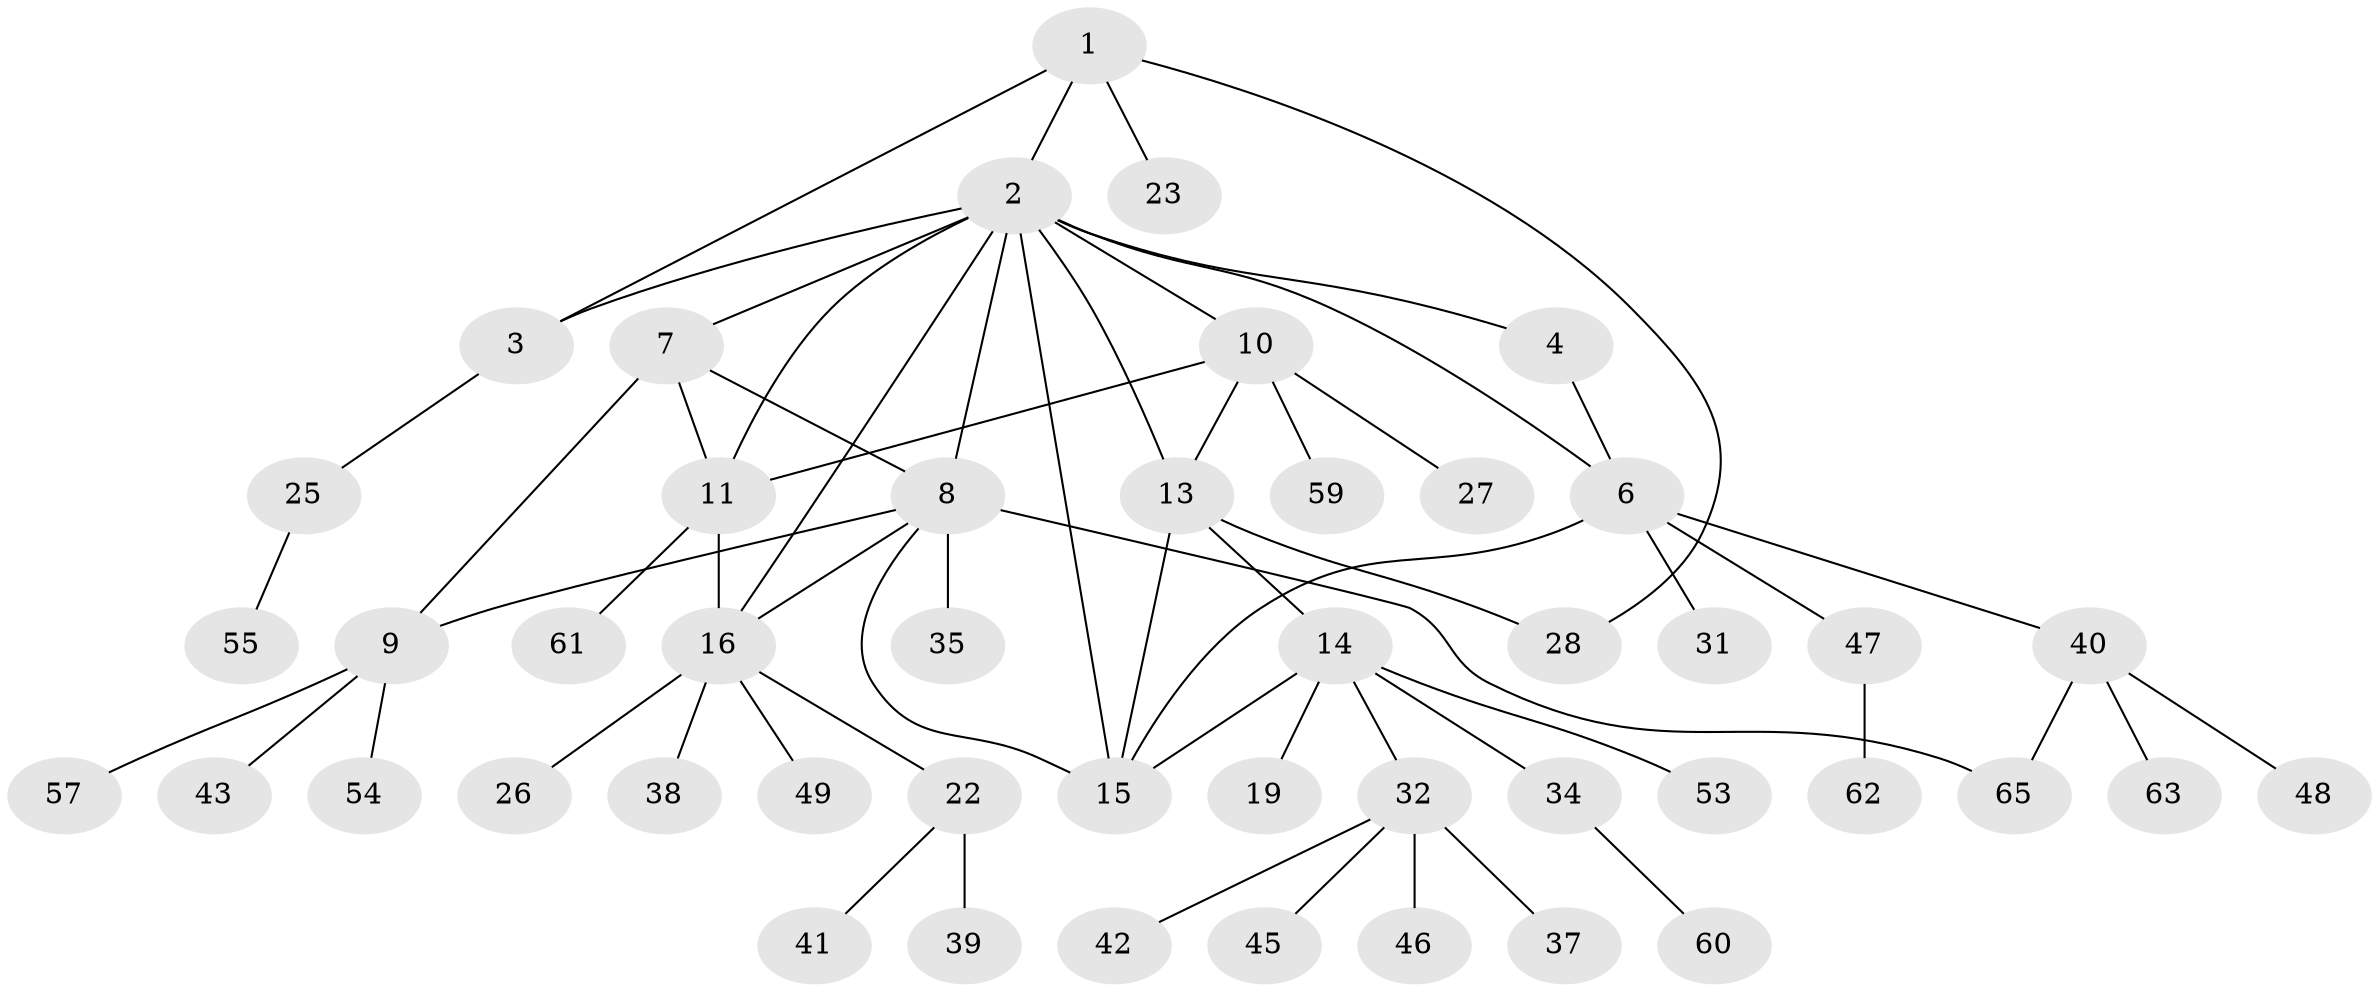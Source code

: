 // original degree distribution, {4: 0.03076923076923077, 7: 0.046153846153846156, 2: 0.16923076923076924, 6: 0.09230769230769231, 5: 0.07692307692307693, 3: 0.07692307692307693, 1: 0.5076923076923077}
// Generated by graph-tools (version 1.1) at 2025/11/02/27/25 16:11:32]
// undirected, 47 vertices, 61 edges
graph export_dot {
graph [start="1"]
  node [color=gray90,style=filled];
  1;
  2 [super="+5"];
  3 [super="+18"];
  4;
  6 [super="+33"];
  7 [super="+44"];
  8 [super="+52"];
  9 [super="+21"];
  10 [super="+12"];
  11 [super="+29"];
  13;
  14 [super="+30"];
  15 [super="+17"];
  16 [super="+20"];
  19;
  22 [super="+24"];
  23;
  25 [super="+36"];
  26;
  27;
  28 [super="+50"];
  31;
  32 [super="+58"];
  34;
  35 [super="+51"];
  37;
  38;
  39;
  40 [super="+64"];
  41;
  42;
  43;
  45;
  46;
  47;
  48;
  49;
  53;
  54 [super="+56"];
  55;
  57;
  59;
  60;
  61;
  62;
  63;
  65;
  1 -- 2;
  1 -- 3;
  1 -- 23;
  1 -- 28;
  2 -- 3;
  2 -- 8;
  2 -- 13;
  2 -- 4;
  2 -- 6;
  2 -- 7;
  2 -- 11;
  2 -- 15;
  2 -- 10;
  2 -- 16;
  3 -- 25;
  4 -- 6;
  6 -- 31;
  6 -- 47;
  6 -- 40;
  6 -- 15;
  7 -- 8;
  7 -- 9;
  7 -- 11;
  8 -- 9;
  8 -- 15;
  8 -- 35;
  8 -- 65;
  8 -- 16;
  9 -- 43;
  9 -- 54;
  9 -- 57;
  10 -- 11 [weight=2];
  10 -- 27;
  10 -- 59;
  10 -- 13;
  11 -- 16;
  11 -- 61;
  13 -- 14;
  13 -- 15;
  13 -- 28;
  14 -- 15;
  14 -- 19;
  14 -- 32;
  14 -- 53;
  14 -- 34;
  16 -- 49;
  16 -- 38;
  16 -- 22;
  16 -- 26;
  22 -- 41;
  22 -- 39;
  25 -- 55;
  32 -- 37;
  32 -- 42;
  32 -- 45;
  32 -- 46;
  34 -- 60;
  40 -- 48;
  40 -- 63;
  40 -- 65;
  47 -- 62;
}
